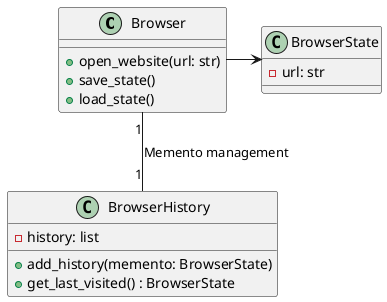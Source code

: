 @startuml
                       class Browser{
                         +open_website(url: str)
                         +save_state()
                         +load_state()
                       }
                       class BrowserState {
                         -url: str
                       }
                       class BrowserHistory {
                         -history: list
                         +add_history(memento: BrowserState)
                         +get_last_visited() : BrowserState
                       }
                       Browser --right-> BrowserState
                       Browser "1" -- "1" BrowserHistory: Memento management
                       @enduml